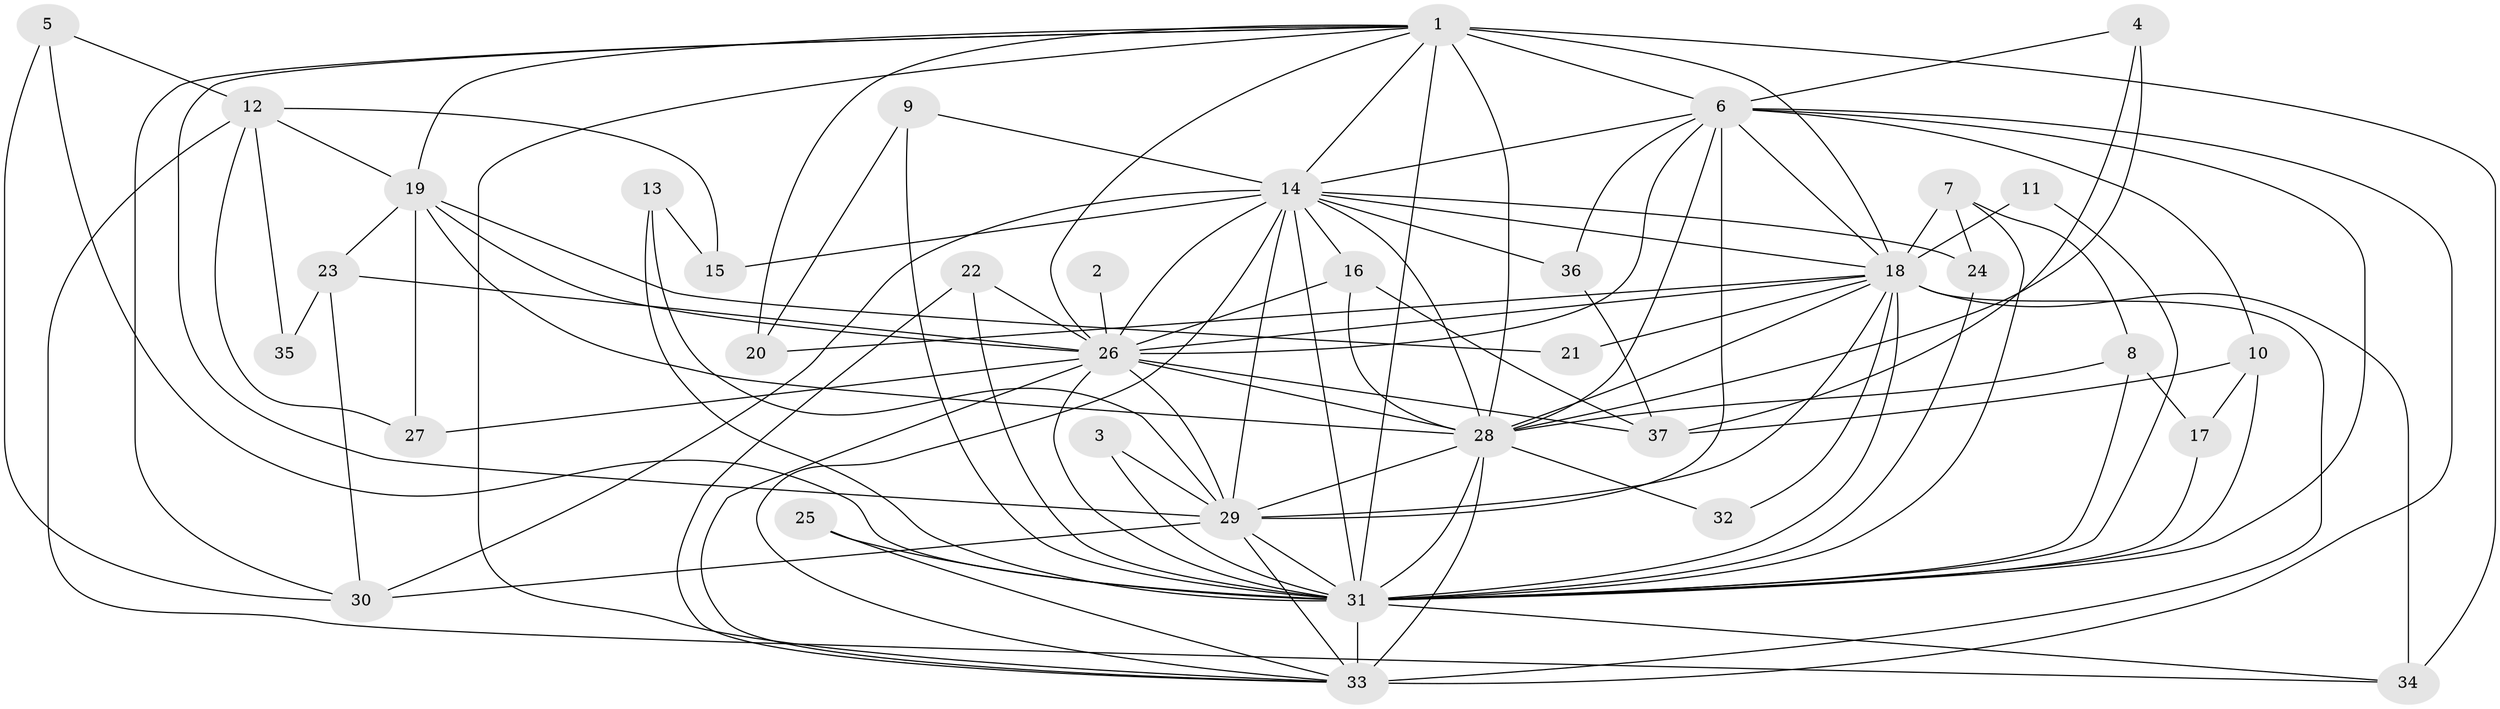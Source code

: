 // original degree distribution, {13: 0.0273972602739726, 17: 0.0136986301369863, 19: 0.0273972602739726, 14: 0.0273972602739726, 20: 0.0273972602739726, 23: 0.0136986301369863, 2: 0.5616438356164384, 6: 0.0273972602739726, 7: 0.0136986301369863, 5: 0.0410958904109589, 4: 0.0821917808219178, 3: 0.136986301369863}
// Generated by graph-tools (version 1.1) at 2025/01/03/09/25 03:01:21]
// undirected, 37 vertices, 107 edges
graph export_dot {
graph [start="1"]
  node [color=gray90,style=filled];
  1;
  2;
  3;
  4;
  5;
  6;
  7;
  8;
  9;
  10;
  11;
  12;
  13;
  14;
  15;
  16;
  17;
  18;
  19;
  20;
  21;
  22;
  23;
  24;
  25;
  26;
  27;
  28;
  29;
  30;
  31;
  32;
  33;
  34;
  35;
  36;
  37;
  1 -- 6 [weight=1.0];
  1 -- 14 [weight=1.0];
  1 -- 18 [weight=1.0];
  1 -- 19 [weight=1.0];
  1 -- 20 [weight=1.0];
  1 -- 26 [weight=1.0];
  1 -- 28 [weight=1.0];
  1 -- 29 [weight=1.0];
  1 -- 30 [weight=1.0];
  1 -- 31 [weight=2.0];
  1 -- 33 [weight=1.0];
  1 -- 34 [weight=2.0];
  2 -- 26 [weight=1.0];
  3 -- 29 [weight=1.0];
  3 -- 31 [weight=1.0];
  4 -- 6 [weight=1.0];
  4 -- 28 [weight=1.0];
  4 -- 37 [weight=1.0];
  5 -- 12 [weight=1.0];
  5 -- 30 [weight=1.0];
  5 -- 31 [weight=2.0];
  6 -- 10 [weight=1.0];
  6 -- 14 [weight=2.0];
  6 -- 18 [weight=1.0];
  6 -- 26 [weight=1.0];
  6 -- 28 [weight=1.0];
  6 -- 29 [weight=1.0];
  6 -- 31 [weight=2.0];
  6 -- 33 [weight=1.0];
  6 -- 36 [weight=1.0];
  7 -- 8 [weight=1.0];
  7 -- 18 [weight=2.0];
  7 -- 24 [weight=1.0];
  7 -- 31 [weight=1.0];
  8 -- 17 [weight=1.0];
  8 -- 28 [weight=1.0];
  8 -- 31 [weight=1.0];
  9 -- 14 [weight=1.0];
  9 -- 20 [weight=1.0];
  9 -- 31 [weight=1.0];
  10 -- 17 [weight=1.0];
  10 -- 31 [weight=1.0];
  10 -- 37 [weight=1.0];
  11 -- 18 [weight=1.0];
  11 -- 31 [weight=1.0];
  12 -- 15 [weight=1.0];
  12 -- 19 [weight=1.0];
  12 -- 27 [weight=1.0];
  12 -- 34 [weight=1.0];
  12 -- 35 [weight=1.0];
  13 -- 15 [weight=1.0];
  13 -- 29 [weight=1.0];
  13 -- 31 [weight=1.0];
  14 -- 15 [weight=1.0];
  14 -- 16 [weight=1.0];
  14 -- 18 [weight=1.0];
  14 -- 24 [weight=1.0];
  14 -- 26 [weight=1.0];
  14 -- 28 [weight=1.0];
  14 -- 29 [weight=2.0];
  14 -- 30 [weight=1.0];
  14 -- 31 [weight=4.0];
  14 -- 33 [weight=1.0];
  14 -- 36 [weight=1.0];
  16 -- 26 [weight=1.0];
  16 -- 28 [weight=1.0];
  16 -- 37 [weight=1.0];
  17 -- 31 [weight=1.0];
  18 -- 20 [weight=2.0];
  18 -- 21 [weight=1.0];
  18 -- 26 [weight=1.0];
  18 -- 28 [weight=1.0];
  18 -- 29 [weight=1.0];
  18 -- 31 [weight=4.0];
  18 -- 32 [weight=1.0];
  18 -- 33 [weight=2.0];
  18 -- 34 [weight=1.0];
  19 -- 21 [weight=1.0];
  19 -- 23 [weight=1.0];
  19 -- 26 [weight=1.0];
  19 -- 27 [weight=1.0];
  19 -- 28 [weight=1.0];
  22 -- 26 [weight=1.0];
  22 -- 31 [weight=1.0];
  22 -- 33 [weight=1.0];
  23 -- 26 [weight=1.0];
  23 -- 30 [weight=1.0];
  23 -- 35 [weight=1.0];
  24 -- 31 [weight=1.0];
  25 -- 31 [weight=2.0];
  25 -- 33 [weight=1.0];
  26 -- 27 [weight=1.0];
  26 -- 28 [weight=3.0];
  26 -- 29 [weight=1.0];
  26 -- 31 [weight=2.0];
  26 -- 33 [weight=1.0];
  26 -- 37 [weight=1.0];
  28 -- 29 [weight=1.0];
  28 -- 31 [weight=3.0];
  28 -- 32 [weight=1.0];
  28 -- 33 [weight=1.0];
  29 -- 30 [weight=2.0];
  29 -- 31 [weight=2.0];
  29 -- 33 [weight=1.0];
  31 -- 33 [weight=3.0];
  31 -- 34 [weight=1.0];
  36 -- 37 [weight=1.0];
}
